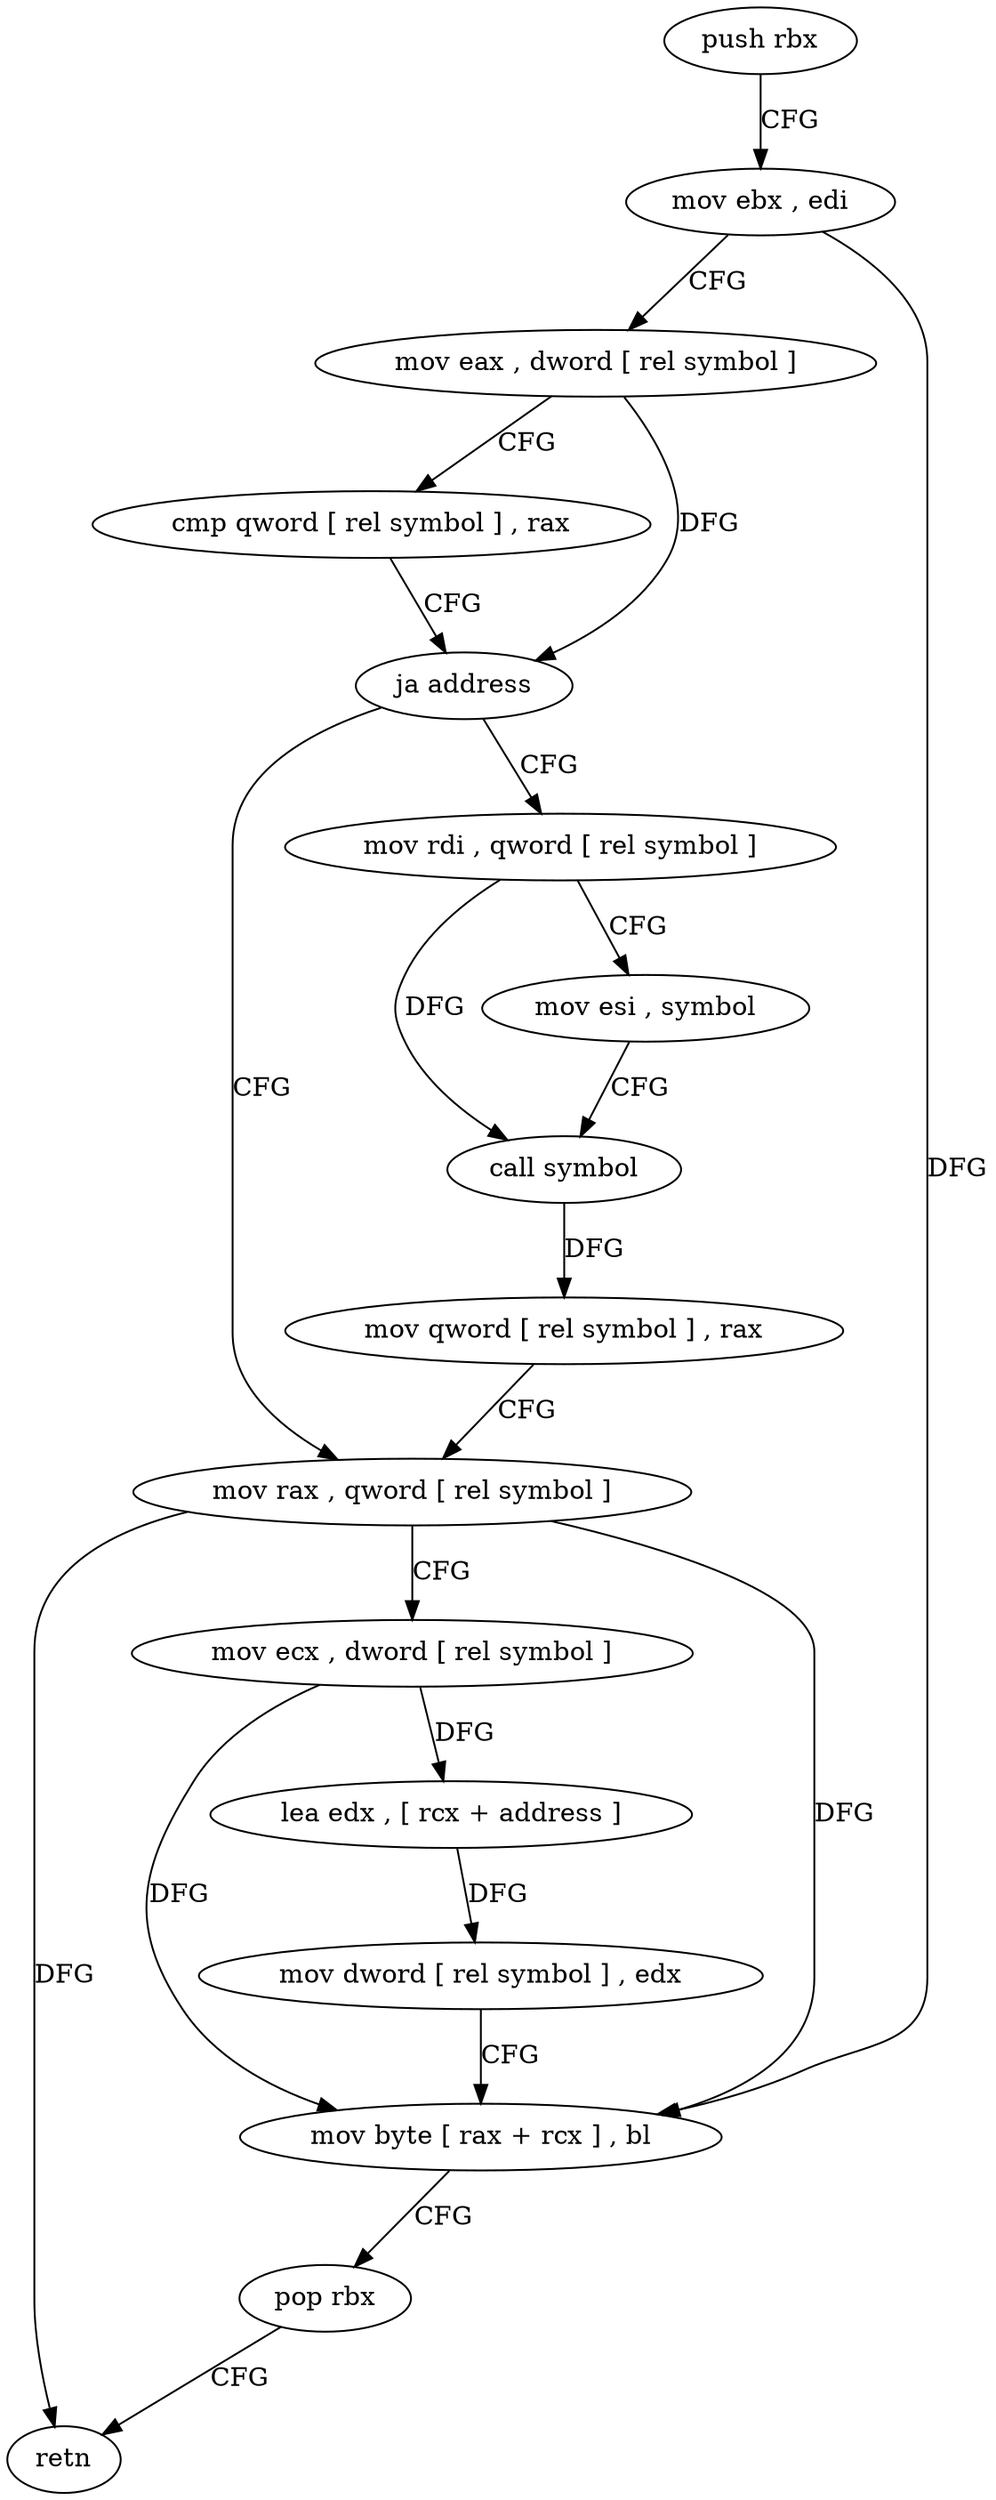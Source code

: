 digraph "func" {
"4209696" [label = "push rbx" ]
"4209697" [label = "mov ebx , edi" ]
"4209699" [label = "mov eax , dword [ rel symbol ]" ]
"4209705" [label = "cmp qword [ rel symbol ] , rax" ]
"4209712" [label = "ja address" ]
"4209738" [label = "mov rax , qword [ rel symbol ]" ]
"4209714" [label = "mov rdi , qword [ rel symbol ]" ]
"4209745" [label = "mov ecx , dword [ rel symbol ]" ]
"4209751" [label = "lea edx , [ rcx + address ]" ]
"4209754" [label = "mov dword [ rel symbol ] , edx" ]
"4209760" [label = "mov byte [ rax + rcx ] , bl" ]
"4209763" [label = "pop rbx" ]
"4209764" [label = "retn" ]
"4209721" [label = "mov esi , symbol" ]
"4209726" [label = "call symbol" ]
"4209731" [label = "mov qword [ rel symbol ] , rax" ]
"4209696" -> "4209697" [ label = "CFG" ]
"4209697" -> "4209699" [ label = "CFG" ]
"4209697" -> "4209760" [ label = "DFG" ]
"4209699" -> "4209705" [ label = "CFG" ]
"4209699" -> "4209712" [ label = "DFG" ]
"4209705" -> "4209712" [ label = "CFG" ]
"4209712" -> "4209738" [ label = "CFG" ]
"4209712" -> "4209714" [ label = "CFG" ]
"4209738" -> "4209745" [ label = "CFG" ]
"4209738" -> "4209760" [ label = "DFG" ]
"4209738" -> "4209764" [ label = "DFG" ]
"4209714" -> "4209721" [ label = "CFG" ]
"4209714" -> "4209726" [ label = "DFG" ]
"4209745" -> "4209751" [ label = "DFG" ]
"4209745" -> "4209760" [ label = "DFG" ]
"4209751" -> "4209754" [ label = "DFG" ]
"4209754" -> "4209760" [ label = "CFG" ]
"4209760" -> "4209763" [ label = "CFG" ]
"4209763" -> "4209764" [ label = "CFG" ]
"4209721" -> "4209726" [ label = "CFG" ]
"4209726" -> "4209731" [ label = "DFG" ]
"4209731" -> "4209738" [ label = "CFG" ]
}
